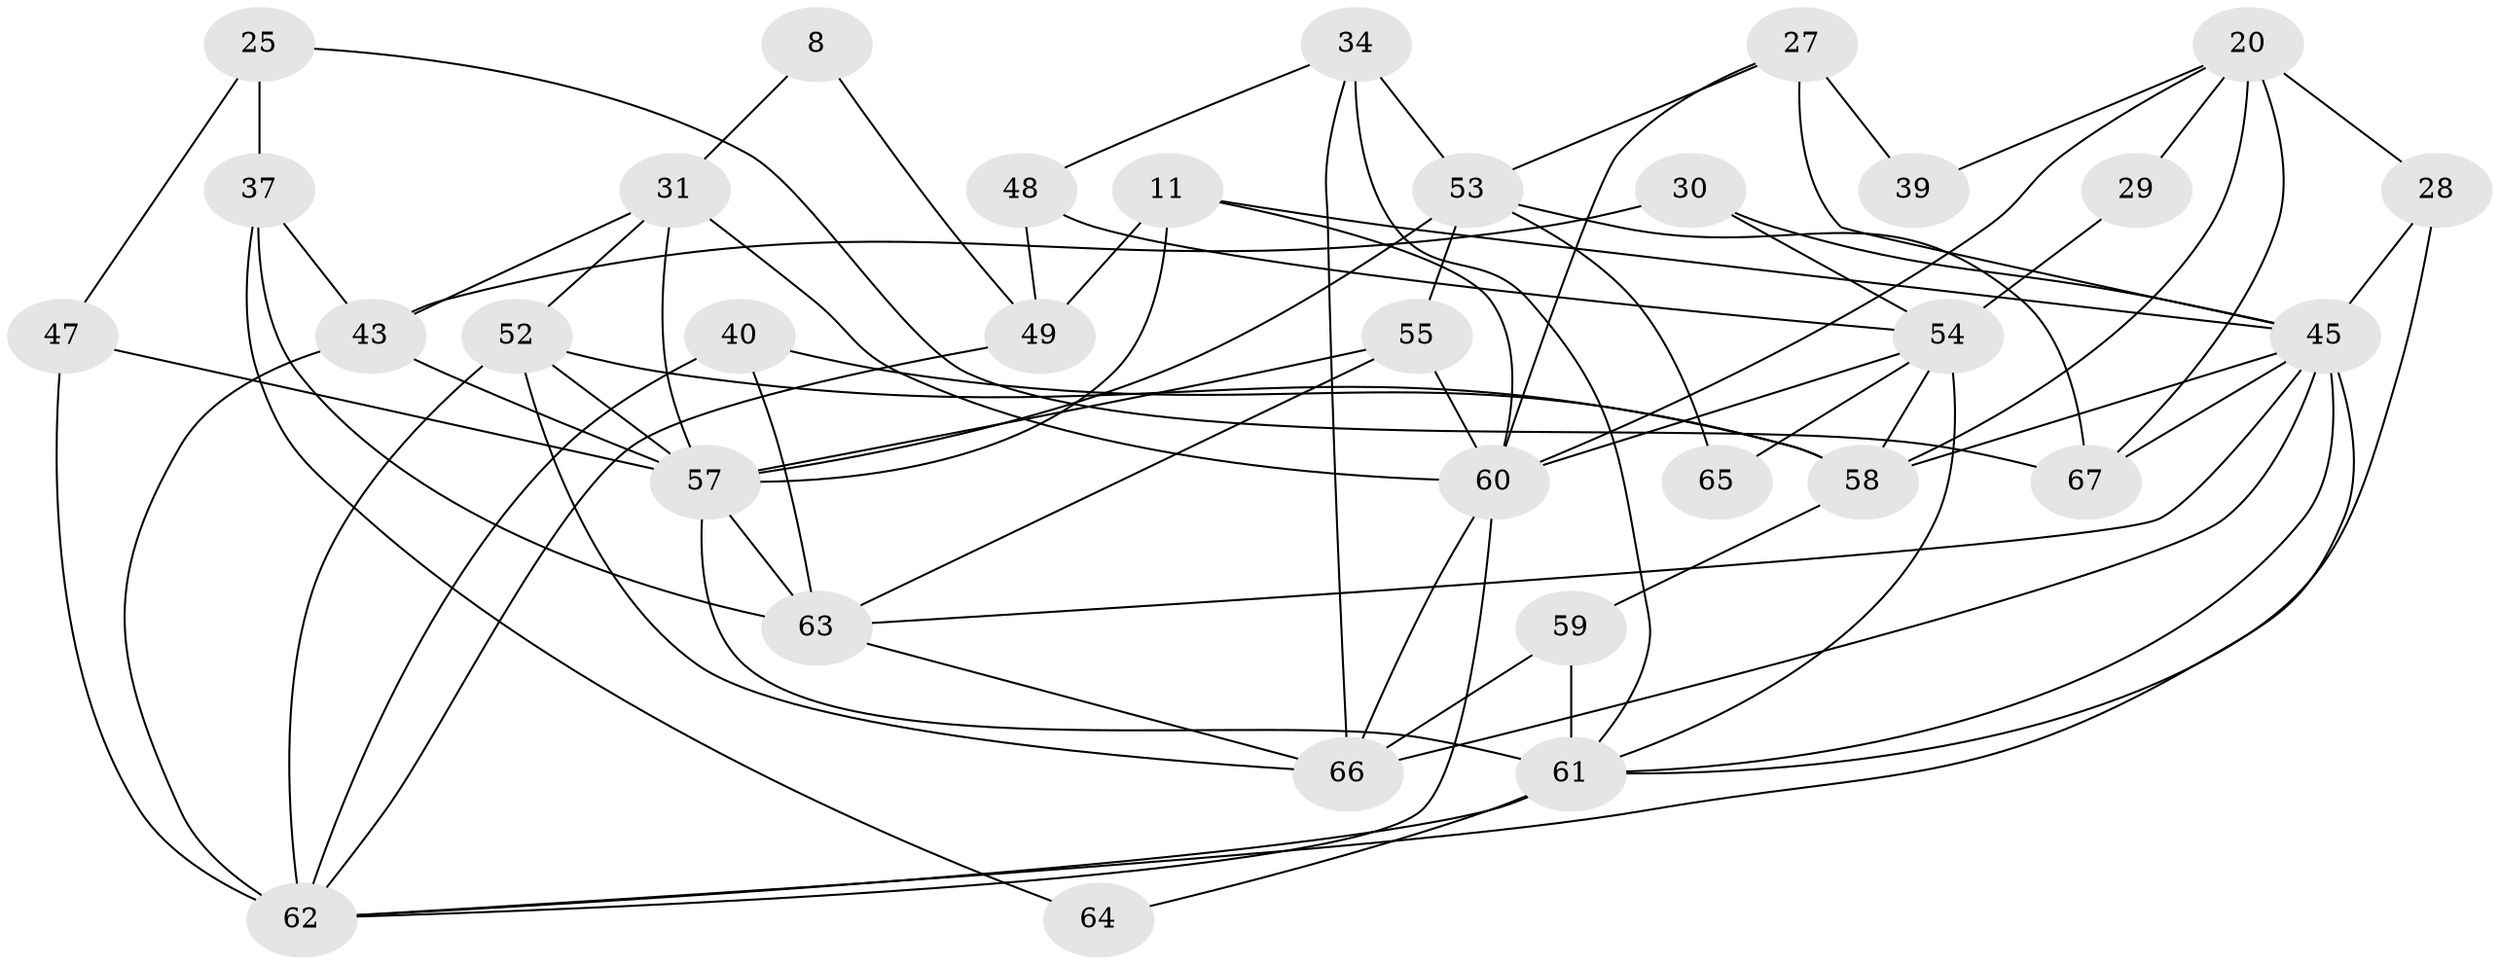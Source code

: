 // original degree distribution, {4: 0.31343283582089554, 3: 0.23880597014925373, 5: 0.14925373134328357, 2: 0.14925373134328357, 6: 0.05970149253731343, 7: 0.08955223880597014}
// Generated by graph-tools (version 1.1) at 2025/48/03/09/25 04:48:58]
// undirected, 33 vertices, 77 edges
graph export_dot {
graph [start="1"]
  node [color=gray90,style=filled];
  8;
  11 [super="+3"];
  20;
  25 [super="+19"];
  27;
  28 [super="+5"];
  29;
  30;
  31 [super="+26"];
  34;
  37 [super="+35"];
  39;
  40;
  43 [super="+10"];
  45 [super="+21"];
  47;
  48 [super="+33"];
  49;
  52 [super="+1+18"];
  53 [super="+44+46"];
  54 [super="+7"];
  55 [super="+41"];
  57 [super="+50+51"];
  58 [super="+15"];
  59;
  60 [super="+42"];
  61 [super="+14+38"];
  62 [super="+56"];
  63;
  64;
  65;
  66 [super="+24"];
  67;
  8 -- 49;
  8 -- 31;
  11 -- 49 [weight=2];
  11 -- 45;
  11 -- 57;
  11 -- 60;
  20 -- 28;
  20 -- 29;
  20 -- 39;
  20 -- 67;
  20 -- 58 [weight=2];
  20 -- 60;
  25 -- 67;
  25 -- 37 [weight=2];
  25 -- 47;
  27 -- 45 [weight=2];
  27 -- 39;
  27 -- 53;
  27 -- 60;
  28 -- 45;
  28 -- 61;
  29 -- 54;
  30 -- 45;
  30 -- 54;
  30 -- 43;
  31 -- 57;
  31 -- 60 [weight=2];
  31 -- 43;
  31 -- 52;
  34 -- 61;
  34 -- 48;
  34 -- 53 [weight=2];
  34 -- 66;
  37 -- 63 [weight=2];
  37 -- 64;
  37 -- 43;
  40 -- 63;
  40 -- 62;
  40 -- 58;
  43 -- 57;
  43 -- 62;
  45 -- 58 [weight=2];
  45 -- 63;
  45 -- 67;
  45 -- 62;
  45 -- 66;
  45 -- 61;
  47 -- 57;
  47 -- 62 [weight=2];
  48 -- 54 [weight=2];
  48 -- 49;
  49 -- 62;
  52 -- 62 [weight=2];
  52 -- 58 [weight=2];
  52 -- 66;
  52 -- 57 [weight=4];
  53 -- 55 [weight=3];
  53 -- 65;
  53 -- 67;
  53 -- 57;
  54 -- 61 [weight=2];
  54 -- 65;
  54 -- 58;
  54 -- 60;
  55 -- 57;
  55 -- 60;
  55 -- 63;
  57 -- 61 [weight=2];
  57 -- 63;
  58 -- 59;
  59 -- 61 [weight=2];
  59 -- 66 [weight=2];
  60 -- 62;
  60 -- 66;
  61 -- 64;
  61 -- 62;
  63 -- 66;
}
